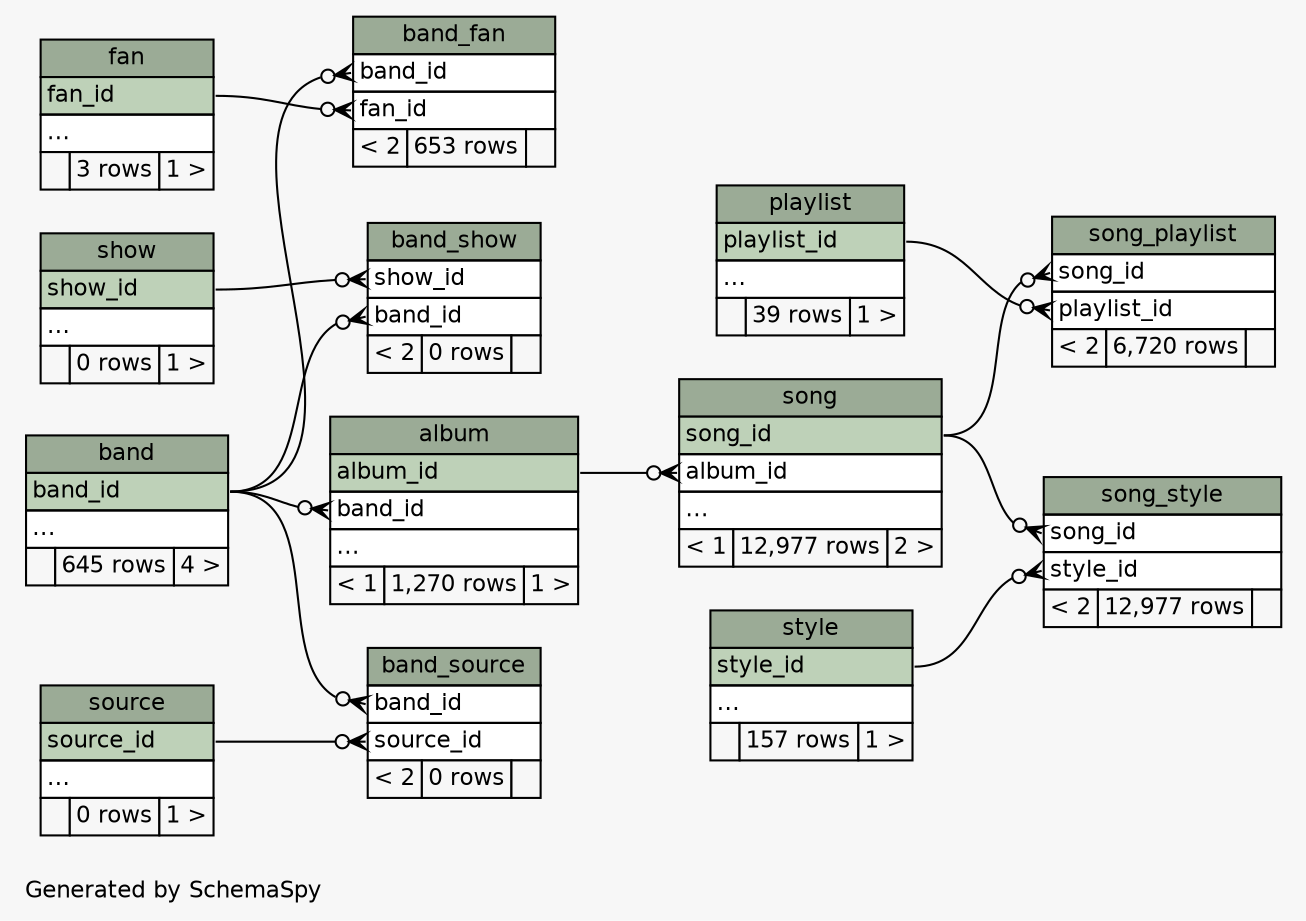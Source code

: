 // dot 2.38.0 on Mac OS X 10.9.4
// SchemaSpy rev 590
digraph "compactRelationshipsDiagram" {
  graph [
    rankdir="RL"
    bgcolor="#f7f7f7"
    label="\nGenerated by SchemaSpy"
    labeljust="l"
    nodesep="0.18"
    ranksep="0.46"
    fontname="Helvetica"
    fontsize="11"
  ];
  node [
    fontname="Helvetica"
    fontsize="11"
    shape="plaintext"
  ];
  edge [
    arrowsize="0.8"
  ];
  "album" [
    label=<
    <TABLE BORDER="0" CELLBORDER="1" CELLSPACING="0" BGCOLOR="#ffffff">
      <TR><TD COLSPAN="3" BGCOLOR="#9bab96" ALIGN="CENTER">album</TD></TR>
      <TR><TD PORT="album_id" COLSPAN="3" BGCOLOR="#bed1b8" ALIGN="LEFT">album_id</TD></TR>
      <TR><TD PORT="band_id" COLSPAN="3" ALIGN="LEFT">band_id</TD></TR>
      <TR><TD PORT="elipses" COLSPAN="3" ALIGN="LEFT">...</TD></TR>
      <TR><TD ALIGN="LEFT" BGCOLOR="#f7f7f7">&lt; 1</TD><TD ALIGN="RIGHT" BGCOLOR="#f7f7f7">1,270 rows</TD><TD ALIGN="RIGHT" BGCOLOR="#f7f7f7">1 &gt;</TD></TR>
    </TABLE>>
    URL="tables/album.html"
    tooltip="album"
  ];
  "band" [
    label=<
    <TABLE BORDER="0" CELLBORDER="1" CELLSPACING="0" BGCOLOR="#ffffff">
      <TR><TD COLSPAN="3" BGCOLOR="#9bab96" ALIGN="CENTER">band</TD></TR>
      <TR><TD PORT="band_id" COLSPAN="3" BGCOLOR="#bed1b8" ALIGN="LEFT">band_id</TD></TR>
      <TR><TD PORT="elipses" COLSPAN="3" ALIGN="LEFT">...</TD></TR>
      <TR><TD ALIGN="LEFT" BGCOLOR="#f7f7f7">  </TD><TD ALIGN="RIGHT" BGCOLOR="#f7f7f7">645 rows</TD><TD ALIGN="RIGHT" BGCOLOR="#f7f7f7">4 &gt;</TD></TR>
    </TABLE>>
    URL="tables/band.html"
    tooltip="band"
  ];
  "band_fan" [
    label=<
    <TABLE BORDER="0" CELLBORDER="1" CELLSPACING="0" BGCOLOR="#ffffff">
      <TR><TD COLSPAN="3" BGCOLOR="#9bab96" ALIGN="CENTER">band_fan</TD></TR>
      <TR><TD PORT="band_id" COLSPAN="3" ALIGN="LEFT">band_id</TD></TR>
      <TR><TD PORT="fan_id" COLSPAN="3" ALIGN="LEFT">fan_id</TD></TR>
      <TR><TD ALIGN="LEFT" BGCOLOR="#f7f7f7">&lt; 2</TD><TD ALIGN="RIGHT" BGCOLOR="#f7f7f7">653 rows</TD><TD ALIGN="RIGHT" BGCOLOR="#f7f7f7">  </TD></TR>
    </TABLE>>
    URL="tables/band_fan.html"
    tooltip="band_fan"
  ];
  "band_show" [
    label=<
    <TABLE BORDER="0" CELLBORDER="1" CELLSPACING="0" BGCOLOR="#ffffff">
      <TR><TD COLSPAN="3" BGCOLOR="#9bab96" ALIGN="CENTER">band_show</TD></TR>
      <TR><TD PORT="show_id" COLSPAN="3" ALIGN="LEFT">show_id</TD></TR>
      <TR><TD PORT="band_id" COLSPAN="3" ALIGN="LEFT">band_id</TD></TR>
      <TR><TD ALIGN="LEFT" BGCOLOR="#f7f7f7">&lt; 2</TD><TD ALIGN="RIGHT" BGCOLOR="#f7f7f7">0 rows</TD><TD ALIGN="RIGHT" BGCOLOR="#f7f7f7">  </TD></TR>
    </TABLE>>
    URL="tables/band_show.html"
    tooltip="band_show"
  ];
  "band_source" [
    label=<
    <TABLE BORDER="0" CELLBORDER="1" CELLSPACING="0" BGCOLOR="#ffffff">
      <TR><TD COLSPAN="3" BGCOLOR="#9bab96" ALIGN="CENTER">band_source</TD></TR>
      <TR><TD PORT="band_id" COLSPAN="3" ALIGN="LEFT">band_id</TD></TR>
      <TR><TD PORT="source_id" COLSPAN="3" ALIGN="LEFT">source_id</TD></TR>
      <TR><TD ALIGN="LEFT" BGCOLOR="#f7f7f7">&lt; 2</TD><TD ALIGN="RIGHT" BGCOLOR="#f7f7f7">0 rows</TD><TD ALIGN="RIGHT" BGCOLOR="#f7f7f7">  </TD></TR>
    </TABLE>>
    URL="tables/band_source.html"
    tooltip="band_source"
  ];
  "fan" [
    label=<
    <TABLE BORDER="0" CELLBORDER="1" CELLSPACING="0" BGCOLOR="#ffffff">
      <TR><TD COLSPAN="3" BGCOLOR="#9bab96" ALIGN="CENTER">fan</TD></TR>
      <TR><TD PORT="fan_id" COLSPAN="3" BGCOLOR="#bed1b8" ALIGN="LEFT">fan_id</TD></TR>
      <TR><TD PORT="elipses" COLSPAN="3" ALIGN="LEFT">...</TD></TR>
      <TR><TD ALIGN="LEFT" BGCOLOR="#f7f7f7">  </TD><TD ALIGN="RIGHT" BGCOLOR="#f7f7f7">3 rows</TD><TD ALIGN="RIGHT" BGCOLOR="#f7f7f7">1 &gt;</TD></TR>
    </TABLE>>
    URL="tables/fan.html"
    tooltip="fan"
  ];
  "playlist" [
    label=<
    <TABLE BORDER="0" CELLBORDER="1" CELLSPACING="0" BGCOLOR="#ffffff">
      <TR><TD COLSPAN="3" BGCOLOR="#9bab96" ALIGN="CENTER">playlist</TD></TR>
      <TR><TD PORT="playlist_id" COLSPAN="3" BGCOLOR="#bed1b8" ALIGN="LEFT">playlist_id</TD></TR>
      <TR><TD PORT="elipses" COLSPAN="3" ALIGN="LEFT">...</TD></TR>
      <TR><TD ALIGN="LEFT" BGCOLOR="#f7f7f7">  </TD><TD ALIGN="RIGHT" BGCOLOR="#f7f7f7">39 rows</TD><TD ALIGN="RIGHT" BGCOLOR="#f7f7f7">1 &gt;</TD></TR>
    </TABLE>>
    URL="tables/playlist.html"
    tooltip="playlist"
  ];
  "show" [
    label=<
    <TABLE BORDER="0" CELLBORDER="1" CELLSPACING="0" BGCOLOR="#ffffff">
      <TR><TD COLSPAN="3" BGCOLOR="#9bab96" ALIGN="CENTER">show</TD></TR>
      <TR><TD PORT="show_id" COLSPAN="3" BGCOLOR="#bed1b8" ALIGN="LEFT">show_id</TD></TR>
      <TR><TD PORT="elipses" COLSPAN="3" ALIGN="LEFT">...</TD></TR>
      <TR><TD ALIGN="LEFT" BGCOLOR="#f7f7f7">  </TD><TD ALIGN="RIGHT" BGCOLOR="#f7f7f7">0 rows</TD><TD ALIGN="RIGHT" BGCOLOR="#f7f7f7">1 &gt;</TD></TR>
    </TABLE>>
    URL="tables/show.html"
    tooltip="show"
  ];
  "song" [
    label=<
    <TABLE BORDER="0" CELLBORDER="1" CELLSPACING="0" BGCOLOR="#ffffff">
      <TR><TD COLSPAN="3" BGCOLOR="#9bab96" ALIGN="CENTER">song</TD></TR>
      <TR><TD PORT="song_id" COLSPAN="3" BGCOLOR="#bed1b8" ALIGN="LEFT">song_id</TD></TR>
      <TR><TD PORT="album_id" COLSPAN="3" ALIGN="LEFT">album_id</TD></TR>
      <TR><TD PORT="elipses" COLSPAN="3" ALIGN="LEFT">...</TD></TR>
      <TR><TD ALIGN="LEFT" BGCOLOR="#f7f7f7">&lt; 1</TD><TD ALIGN="RIGHT" BGCOLOR="#f7f7f7">12,977 rows</TD><TD ALIGN="RIGHT" BGCOLOR="#f7f7f7">2 &gt;</TD></TR>
    </TABLE>>
    URL="tables/song.html"
    tooltip="song"
  ];
  "song_playlist" [
    label=<
    <TABLE BORDER="0" CELLBORDER="1" CELLSPACING="0" BGCOLOR="#ffffff">
      <TR><TD COLSPAN="3" BGCOLOR="#9bab96" ALIGN="CENTER">song_playlist</TD></TR>
      <TR><TD PORT="song_id" COLSPAN="3" ALIGN="LEFT">song_id</TD></TR>
      <TR><TD PORT="playlist_id" COLSPAN="3" ALIGN="LEFT">playlist_id</TD></TR>
      <TR><TD ALIGN="LEFT" BGCOLOR="#f7f7f7">&lt; 2</TD><TD ALIGN="RIGHT" BGCOLOR="#f7f7f7">6,720 rows</TD><TD ALIGN="RIGHT" BGCOLOR="#f7f7f7">  </TD></TR>
    </TABLE>>
    URL="tables/song_playlist.html"
    tooltip="song_playlist"
  ];
  "song_style" [
    label=<
    <TABLE BORDER="0" CELLBORDER="1" CELLSPACING="0" BGCOLOR="#ffffff">
      <TR><TD COLSPAN="3" BGCOLOR="#9bab96" ALIGN="CENTER">song_style</TD></TR>
      <TR><TD PORT="song_id" COLSPAN="3" ALIGN="LEFT">song_id</TD></TR>
      <TR><TD PORT="style_id" COLSPAN="3" ALIGN="LEFT">style_id</TD></TR>
      <TR><TD ALIGN="LEFT" BGCOLOR="#f7f7f7">&lt; 2</TD><TD ALIGN="RIGHT" BGCOLOR="#f7f7f7">12,977 rows</TD><TD ALIGN="RIGHT" BGCOLOR="#f7f7f7">  </TD></TR>
    </TABLE>>
    URL="tables/song_style.html"
    tooltip="song_style"
  ];
  "source" [
    label=<
    <TABLE BORDER="0" CELLBORDER="1" CELLSPACING="0" BGCOLOR="#ffffff">
      <TR><TD COLSPAN="3" BGCOLOR="#9bab96" ALIGN="CENTER">source</TD></TR>
      <TR><TD PORT="source_id" COLSPAN="3" BGCOLOR="#bed1b8" ALIGN="LEFT">source_id</TD></TR>
      <TR><TD PORT="elipses" COLSPAN="3" ALIGN="LEFT">...</TD></TR>
      <TR><TD ALIGN="LEFT" BGCOLOR="#f7f7f7">  </TD><TD ALIGN="RIGHT" BGCOLOR="#f7f7f7">0 rows</TD><TD ALIGN="RIGHT" BGCOLOR="#f7f7f7">1 &gt;</TD></TR>
    </TABLE>>
    URL="tables/source.html"
    tooltip="source"
  ];
  "style" [
    label=<
    <TABLE BORDER="0" CELLBORDER="1" CELLSPACING="0" BGCOLOR="#ffffff">
      <TR><TD COLSPAN="3" BGCOLOR="#9bab96" ALIGN="CENTER">style</TD></TR>
      <TR><TD PORT="style_id" COLSPAN="3" BGCOLOR="#bed1b8" ALIGN="LEFT">style_id</TD></TR>
      <TR><TD PORT="elipses" COLSPAN="3" ALIGN="LEFT">...</TD></TR>
      <TR><TD ALIGN="LEFT" BGCOLOR="#f7f7f7">  </TD><TD ALIGN="RIGHT" BGCOLOR="#f7f7f7">157 rows</TD><TD ALIGN="RIGHT" BGCOLOR="#f7f7f7">1 &gt;</TD></TR>
    </TABLE>>
    URL="tables/style.html"
    tooltip="style"
  ];
  "album":"band_id":w -> "band":"band_id":e [arrowhead=none dir=back arrowtail=crowodot];
  "band_fan":"band_id":w -> "band":"band_id":e [arrowhead=none dir=back arrowtail=crowodot];
  "band_fan":"fan_id":w -> "fan":"fan_id":e [arrowhead=none dir=back arrowtail=crowodot];
  "band_show":"band_id":w -> "band":"band_id":e [arrowhead=none dir=back arrowtail=crowodot];
  "band_show":"show_id":w -> "show":"show_id":e [arrowhead=none dir=back arrowtail=crowodot];
  "band_source":"band_id":w -> "band":"band_id":e [arrowhead=none dir=back arrowtail=crowodot];
  "band_source":"source_id":w -> "source":"source_id":e [arrowhead=none dir=back arrowtail=crowodot];
  "song":"album_id":w -> "album":"album_id":e [arrowhead=none dir=back arrowtail=crowodot];
  "song_playlist":"playlist_id":w -> "playlist":"playlist_id":e [arrowhead=none dir=back arrowtail=crowodot];
  "song_playlist":"song_id":w -> "song":"song_id":e [arrowhead=none dir=back arrowtail=crowodot];
  "song_style":"song_id":w -> "song":"song_id":e [arrowhead=none dir=back arrowtail=crowodot];
  "song_style":"style_id":w -> "style":"style_id":e [arrowhead=none dir=back arrowtail=crowodot];
}
